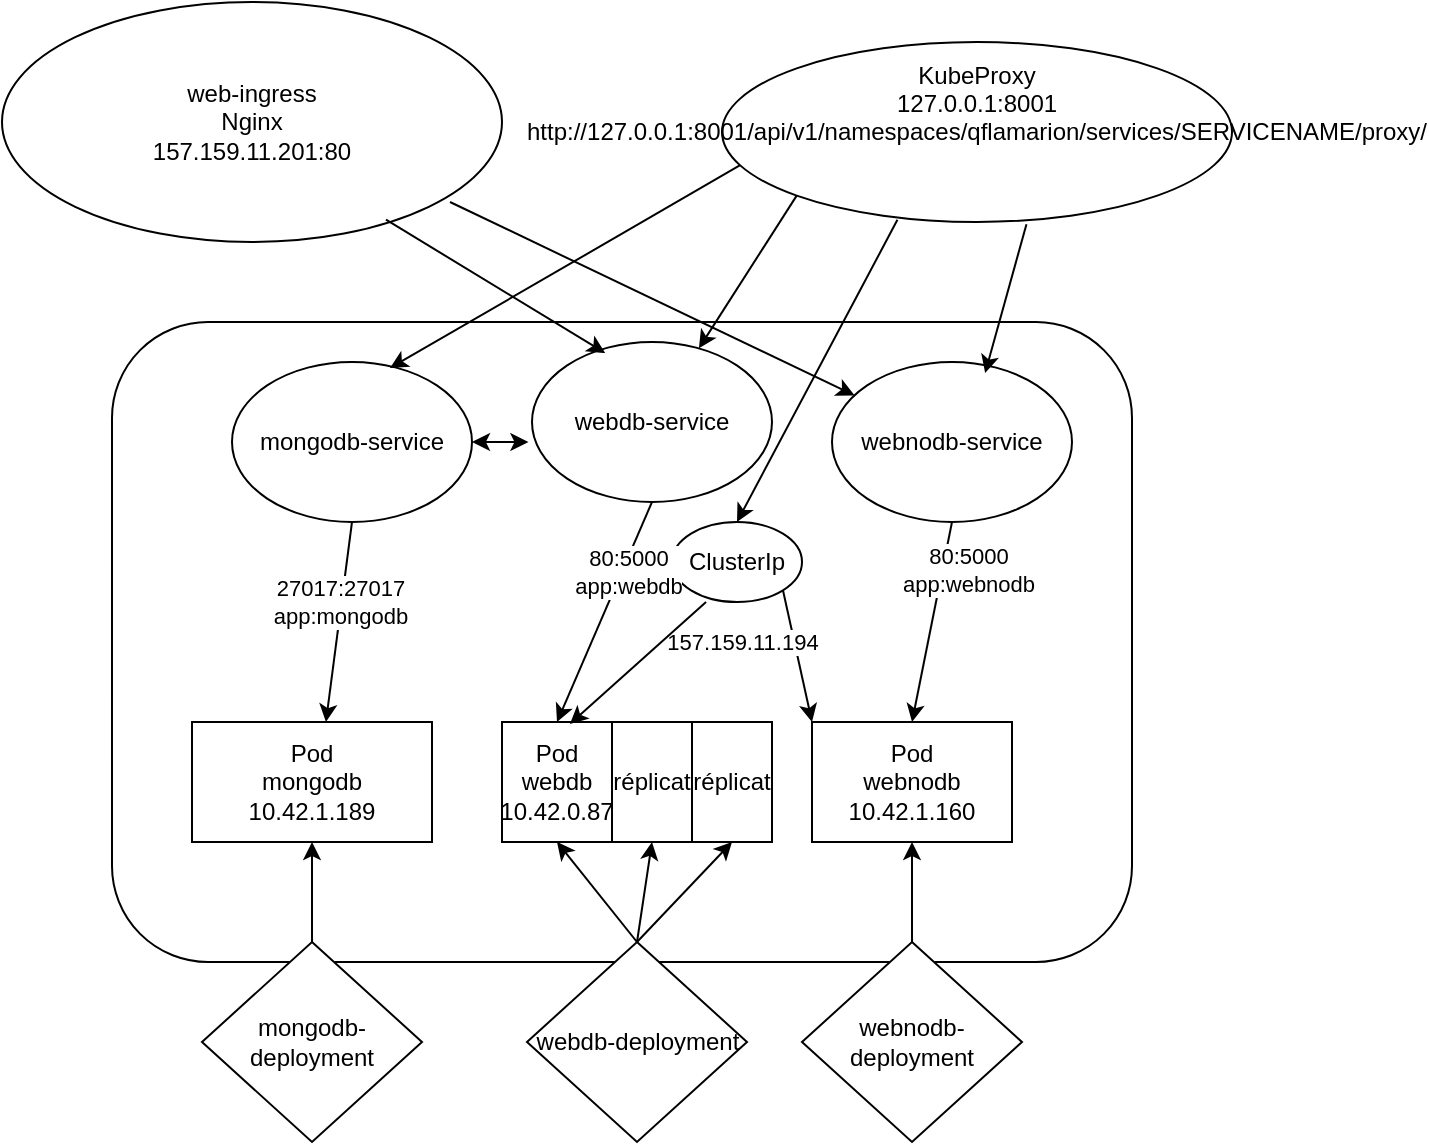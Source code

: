 <mxfile version="26.0.6">
  <diagram name="Page-1" id="Ng7Q-2SlkrUwkemAgdLi">
    <mxGraphModel dx="904" dy="1700" grid="1" gridSize="10" guides="1" tooltips="1" connect="1" arrows="1" fold="1" page="1" pageScale="1" pageWidth="827" pageHeight="1169" math="0" shadow="0">
      <root>
        <mxCell id="0" />
        <mxCell id="1" parent="0" />
        <mxCell id="VD-kIytu-Z_Okrrlx_6d-1" value="" style="rounded=1;whiteSpace=wrap;html=1;" parent="1" vertex="1">
          <mxGeometry x="140" y="90" width="510" height="320" as="geometry" />
        </mxCell>
        <mxCell id="VD-kIytu-Z_Okrrlx_6d-2" value="Pod&lt;br&gt;&lt;div&gt;webnodb&lt;/div&gt;&lt;div&gt;10.42.1.160&lt;br&gt;&lt;/div&gt;" style="rounded=0;whiteSpace=wrap;html=1;" parent="1" vertex="1">
          <mxGeometry x="490" y="290" width="100" height="60" as="geometry" />
        </mxCell>
        <mxCell id="VD-kIytu-Z_Okrrlx_6d-3" value="webnodb-service" style="ellipse;whiteSpace=wrap;html=1;" parent="1" vertex="1">
          <mxGeometry x="500" y="110" width="120" height="80" as="geometry" />
        </mxCell>
        <mxCell id="VD-kIytu-Z_Okrrlx_6d-4" value="" style="endArrow=classic;html=1;rounded=0;entryX=0.638;entryY=0.069;entryDx=0;entryDy=0;exitX=0.597;exitY=1.012;exitDx=0;exitDy=0;exitPerimeter=0;entryPerimeter=0;" parent="1" edge="1" target="VD-kIytu-Z_Okrrlx_6d-3" source="TxN6_Cn17-U4xd2DSOmq-1">
          <mxGeometry width="50" height="50" relative="1" as="geometry">
            <mxPoint x="390" y="-30" as="sourcePoint" />
            <mxPoint x="500" y="110" as="targetPoint" />
          </mxGeometry>
        </mxCell>
        <mxCell id="VD-kIytu-Z_Okrrlx_6d-6" value="" style="endArrow=classic;html=1;rounded=0;exitX=0.5;exitY=1;exitDx=0;exitDy=0;entryX=0.5;entryY=0;entryDx=0;entryDy=0;" parent="1" source="VD-kIytu-Z_Okrrlx_6d-3" target="VD-kIytu-Z_Okrrlx_6d-2" edge="1">
          <mxGeometry width="50" height="50" relative="1" as="geometry">
            <mxPoint x="390" y="280" as="sourcePoint" />
            <mxPoint x="440" y="230" as="targetPoint" />
          </mxGeometry>
        </mxCell>
        <mxCell id="VD-kIytu-Z_Okrrlx_6d-31" value="&lt;div&gt;80:5000&lt;/div&gt;&lt;div&gt;app:webnodb&lt;br&gt;&lt;/div&gt;" style="edgeLabel;html=1;align=center;verticalAlign=middle;resizable=0;points=[];" parent="VD-kIytu-Z_Okrrlx_6d-6" vertex="1" connectable="0">
          <mxGeometry x="-0.61" y="-1" relative="1" as="geometry">
            <mxPoint x="13" y="4" as="offset" />
          </mxGeometry>
        </mxCell>
        <mxCell id="VD-kIytu-Z_Okrrlx_6d-7" value="webnodb-deployment" style="rhombus;whiteSpace=wrap;html=1;" parent="1" vertex="1">
          <mxGeometry x="485" y="400" width="110" height="100" as="geometry" />
        </mxCell>
        <mxCell id="VD-kIytu-Z_Okrrlx_6d-8" value="" style="endArrow=classic;html=1;rounded=0;exitX=0.5;exitY=0;exitDx=0;exitDy=0;entryX=0.5;entryY=1;entryDx=0;entryDy=0;" parent="1" source="VD-kIytu-Z_Okrrlx_6d-7" target="VD-kIytu-Z_Okrrlx_6d-2" edge="1">
          <mxGeometry width="50" height="50" relative="1" as="geometry">
            <mxPoint x="390" y="280" as="sourcePoint" />
            <mxPoint x="440" y="230" as="targetPoint" />
          </mxGeometry>
        </mxCell>
        <mxCell id="VD-kIytu-Z_Okrrlx_6d-9" value="ClusterIp" style="ellipse;whiteSpace=wrap;html=1;" parent="1" vertex="1">
          <mxGeometry x="420" y="190" width="65" height="40" as="geometry" />
        </mxCell>
        <mxCell id="VD-kIytu-Z_Okrrlx_6d-12" value="" style="endArrow=classic;html=1;rounded=0;entryX=0;entryY=0;entryDx=0;entryDy=0;exitX=1;exitY=1;exitDx=0;exitDy=0;" parent="1" source="VD-kIytu-Z_Okrrlx_6d-9" target="VD-kIytu-Z_Okrrlx_6d-2" edge="1">
          <mxGeometry width="50" height="50" relative="1" as="geometry">
            <mxPoint x="390" y="280" as="sourcePoint" />
            <mxPoint x="440" y="230" as="targetPoint" />
          </mxGeometry>
        </mxCell>
        <mxCell id="VD-kIytu-Z_Okrrlx_6d-13" value="&lt;div&gt;157.159.11.194&lt;/div&gt;" style="edgeLabel;html=1;align=center;verticalAlign=middle;resizable=0;points=[];" parent="VD-kIytu-Z_Okrrlx_6d-12" vertex="1" connectable="0">
          <mxGeometry x="0.052" y="3" relative="1" as="geometry">
            <mxPoint x="-31" y="-8" as="offset" />
          </mxGeometry>
        </mxCell>
        <mxCell id="VD-kIytu-Z_Okrrlx_6d-14" value="Pod&lt;br&gt;&lt;div&gt;webdb&lt;/div&gt;&lt;div&gt;10.42.0.87&lt;/div&gt;" style="rounded=0;whiteSpace=wrap;html=1;" parent="1" vertex="1">
          <mxGeometry x="335" y="290" width="55" height="60" as="geometry" />
        </mxCell>
        <mxCell id="VD-kIytu-Z_Okrrlx_6d-15" value="Pod&lt;br&gt;&lt;div&gt;mongodb&lt;/div&gt;&lt;div&gt;10.42.1.189&lt;br&gt;&lt;/div&gt;" style="rounded=0;whiteSpace=wrap;html=1;" parent="1" vertex="1">
          <mxGeometry x="180" y="290" width="120" height="60" as="geometry" />
        </mxCell>
        <mxCell id="VD-kIytu-Z_Okrrlx_6d-16" value="webdb-deployment" style="rhombus;whiteSpace=wrap;html=1;" parent="1" vertex="1">
          <mxGeometry x="347.5" y="400" width="110" height="100" as="geometry" />
        </mxCell>
        <mxCell id="VD-kIytu-Z_Okrrlx_6d-17" value="mongodb-deployment" style="rhombus;whiteSpace=wrap;html=1;" parent="1" vertex="1">
          <mxGeometry x="185" y="400" width="110" height="100" as="geometry" />
        </mxCell>
        <mxCell id="VD-kIytu-Z_Okrrlx_6d-18" value="" style="endArrow=classic;html=1;rounded=0;exitX=0.5;exitY=0;exitDx=0;exitDy=0;entryX=0.5;entryY=1;entryDx=0;entryDy=0;" parent="1" source="VD-kIytu-Z_Okrrlx_6d-16" target="VD-kIytu-Z_Okrrlx_6d-14" edge="1">
          <mxGeometry width="50" height="50" relative="1" as="geometry">
            <mxPoint x="539" y="361" as="sourcePoint" />
            <mxPoint x="539" y="331" as="targetPoint" />
          </mxGeometry>
        </mxCell>
        <mxCell id="VD-kIytu-Z_Okrrlx_6d-19" value="" style="endArrow=classic;html=1;rounded=0;exitX=0.5;exitY=0;exitDx=0;exitDy=0;entryX=0.5;entryY=1;entryDx=0;entryDy=0;" parent="1" source="VD-kIytu-Z_Okrrlx_6d-17" target="VD-kIytu-Z_Okrrlx_6d-15" edge="1">
          <mxGeometry width="50" height="50" relative="1" as="geometry">
            <mxPoint x="405" y="370" as="sourcePoint" />
            <mxPoint x="405" y="340" as="targetPoint" />
          </mxGeometry>
        </mxCell>
        <mxCell id="VD-kIytu-Z_Okrrlx_6d-20" value="webdb-service" style="ellipse;whiteSpace=wrap;html=1;" parent="1" vertex="1">
          <mxGeometry x="350" y="100" width="120" height="80" as="geometry" />
        </mxCell>
        <mxCell id="VD-kIytu-Z_Okrrlx_6d-21" value="mongodb-service" style="ellipse;whiteSpace=wrap;html=1;" parent="1" vertex="1">
          <mxGeometry x="200" y="110" width="120" height="80" as="geometry" />
        </mxCell>
        <mxCell id="VD-kIytu-Z_Okrrlx_6d-22" value="" style="endArrow=classic;html=1;rounded=0;entryX=0.558;entryY=0;entryDx=0;entryDy=0;exitX=0.5;exitY=1;exitDx=0;exitDy=0;entryPerimeter=0;" parent="1" source="VD-kIytu-Z_Okrrlx_6d-21" target="VD-kIytu-Z_Okrrlx_6d-15" edge="1">
          <mxGeometry width="50" height="50" relative="1" as="geometry">
            <mxPoint x="530" y="190" as="sourcePoint" />
            <mxPoint x="560" y="280" as="targetPoint" />
          </mxGeometry>
        </mxCell>
        <mxCell id="VD-kIytu-Z_Okrrlx_6d-37" value="27017:27017&lt;br&gt;app:mongodb" style="edgeLabel;html=1;align=center;verticalAlign=middle;resizable=0;points=[];" parent="VD-kIytu-Z_Okrrlx_6d-22" vertex="1" connectable="0">
          <mxGeometry x="-0.197" y="-1" relative="1" as="geometry">
            <mxPoint as="offset" />
          </mxGeometry>
        </mxCell>
        <mxCell id="VD-kIytu-Z_Okrrlx_6d-23" value="" style="endArrow=classic;html=1;rounded=0;entryX=0.5;entryY=0;entryDx=0;entryDy=0;exitX=0.5;exitY=1;exitDx=0;exitDy=0;" parent="1" source="VD-kIytu-Z_Okrrlx_6d-20" target="VD-kIytu-Z_Okrrlx_6d-14" edge="1">
          <mxGeometry width="50" height="50" relative="1" as="geometry">
            <mxPoint x="255" y="190" as="sourcePoint" />
            <mxPoint x="257" y="280" as="targetPoint" />
          </mxGeometry>
        </mxCell>
        <mxCell id="VD-kIytu-Z_Okrrlx_6d-32" value="&lt;div&gt;80:5000&lt;/div&gt;&lt;div&gt;app:webdb&lt;br&gt;&lt;/div&gt;" style="edgeLabel;html=1;align=center;verticalAlign=middle;resizable=0;points=[];" parent="VD-kIytu-Z_Okrrlx_6d-23" vertex="1" connectable="0">
          <mxGeometry x="-0.394" y="2" relative="1" as="geometry">
            <mxPoint as="offset" />
          </mxGeometry>
        </mxCell>
        <mxCell id="VD-kIytu-Z_Okrrlx_6d-24" value="" style="endArrow=classic;html=1;rounded=0;entryX=0.617;entryY=0.017;entryDx=0;entryDy=0;exitX=0.262;exitY=1;exitDx=0;exitDy=0;entryPerimeter=0;exitPerimeter=0;" parent="1" source="VD-kIytu-Z_Okrrlx_6d-9" target="VD-kIytu-Z_Okrrlx_6d-14" edge="1">
          <mxGeometry width="50" height="50" relative="1" as="geometry">
            <mxPoint x="432" y="228" as="sourcePoint" />
            <mxPoint x="447" y="274" as="targetPoint" />
          </mxGeometry>
        </mxCell>
        <mxCell id="VD-kIytu-Z_Okrrlx_6d-28" value="" style="endArrow=classic;html=1;rounded=0;entryX=0.658;entryY=0.038;entryDx=0;entryDy=0;entryPerimeter=0;exitX=0.039;exitY=0.679;exitDx=0;exitDy=0;exitPerimeter=0;" parent="1" target="VD-kIytu-Z_Okrrlx_6d-21" edge="1" source="TxN6_Cn17-U4xd2DSOmq-1">
          <mxGeometry width="50" height="50" relative="1" as="geometry">
            <mxPoint x="390" y="-20" as="sourcePoint" />
            <mxPoint x="257" y="280" as="targetPoint" />
          </mxGeometry>
        </mxCell>
        <mxCell id="VD-kIytu-Z_Okrrlx_6d-29" value="" style="endArrow=classic;html=1;rounded=0;exitX=0;exitY=1;exitDx=0;exitDy=0;" parent="1" target="VD-kIytu-Z_Okrrlx_6d-20" edge="1" source="TxN6_Cn17-U4xd2DSOmq-1">
          <mxGeometry width="50" height="50" relative="1" as="geometry">
            <mxPoint x="390" y="-10" as="sourcePoint" />
            <mxPoint x="289" y="123" as="targetPoint" />
          </mxGeometry>
        </mxCell>
        <mxCell id="VD-kIytu-Z_Okrrlx_6d-33" value="réplicat" style="rounded=0;whiteSpace=wrap;html=1;" parent="1" vertex="1">
          <mxGeometry x="390" y="290" width="40" height="60" as="geometry" />
        </mxCell>
        <mxCell id="VD-kIytu-Z_Okrrlx_6d-34" value="réplicat" style="rounded=0;whiteSpace=wrap;html=1;" parent="1" vertex="1">
          <mxGeometry x="430" y="290" width="40" height="60" as="geometry" />
        </mxCell>
        <mxCell id="VD-kIytu-Z_Okrrlx_6d-35" value="" style="endArrow=classic;html=1;rounded=0;exitX=0.5;exitY=0;exitDx=0;exitDy=0;entryX=0.5;entryY=1;entryDx=0;entryDy=0;" parent="1" source="VD-kIytu-Z_Okrrlx_6d-16" target="VD-kIytu-Z_Okrrlx_6d-33" edge="1">
          <mxGeometry width="50" height="50" relative="1" as="geometry">
            <mxPoint x="405" y="370" as="sourcePoint" />
            <mxPoint x="373" y="340" as="targetPoint" />
          </mxGeometry>
        </mxCell>
        <mxCell id="VD-kIytu-Z_Okrrlx_6d-36" value="" style="endArrow=classic;html=1;rounded=0;exitX=0.5;exitY=0;exitDx=0;exitDy=0;entryX=0.5;entryY=1;entryDx=0;entryDy=0;" parent="1" source="VD-kIytu-Z_Okrrlx_6d-16" target="VD-kIytu-Z_Okrrlx_6d-34" edge="1">
          <mxGeometry width="50" height="50" relative="1" as="geometry">
            <mxPoint x="405" y="370" as="sourcePoint" />
            <mxPoint x="420" y="340" as="targetPoint" />
          </mxGeometry>
        </mxCell>
        <mxCell id="TxN6_Cn17-U4xd2DSOmq-1" value="&lt;div&gt;KubeProxy&lt;/div&gt;&lt;div&gt;&lt;div&gt;127.0.0.1:8001&lt;/div&gt;&lt;div&gt;http://127.0.0.1:8001/api/v1/namespaces/qflamarion/services/SERVICENAME/proxy/&lt;/div&gt;&lt;div&gt;&lt;br&gt;&lt;br&gt;&lt;/div&gt;&lt;/div&gt;" style="ellipse;whiteSpace=wrap;html=1;" vertex="1" parent="1">
          <mxGeometry x="445" y="-50" width="255" height="90" as="geometry" />
        </mxCell>
        <mxCell id="TxN6_Cn17-U4xd2DSOmq-2" value="" style="endArrow=classic;html=1;rounded=0;entryX=0.5;entryY=0;entryDx=0;entryDy=0;exitX=0.344;exitY=0.988;exitDx=0;exitDy=0;exitPerimeter=0;" edge="1" parent="1" source="TxN6_Cn17-U4xd2DSOmq-1" target="VD-kIytu-Z_Okrrlx_6d-9">
          <mxGeometry width="50" height="50" relative="1" as="geometry">
            <mxPoint x="480" y="42" as="sourcePoint" />
            <mxPoint x="480" y="20" as="targetPoint" />
          </mxGeometry>
        </mxCell>
        <mxCell id="TxN6_Cn17-U4xd2DSOmq-3" value="&lt;div&gt;web-ingress&lt;/div&gt;&lt;div&gt;Nginx&lt;/div&gt;&lt;div&gt;157.159.11.201:80&lt;br&gt;&lt;/div&gt;" style="ellipse;whiteSpace=wrap;html=1;" vertex="1" parent="1">
          <mxGeometry x="85" y="-70" width="250" height="120" as="geometry" />
        </mxCell>
        <mxCell id="TxN6_Cn17-U4xd2DSOmq-4" value="" style="endArrow=classic;html=1;rounded=0;" edge="1" parent="1" target="VD-kIytu-Z_Okrrlx_6d-3">
          <mxGeometry width="50" height="50" relative="1" as="geometry">
            <mxPoint x="309" y="30" as="sourcePoint" />
            <mxPoint x="490" y="110" as="targetPoint" />
          </mxGeometry>
        </mxCell>
        <mxCell id="TxN6_Cn17-U4xd2DSOmq-5" value="" style="endArrow=classic;html=1;rounded=0;exitX=0.768;exitY=0.907;exitDx=0;exitDy=0;exitPerimeter=0;entryX=0.305;entryY=0.069;entryDx=0;entryDy=0;entryPerimeter=0;" edge="1" parent="1" source="TxN6_Cn17-U4xd2DSOmq-3" target="VD-kIytu-Z_Okrrlx_6d-20">
          <mxGeometry width="50" height="50" relative="1" as="geometry">
            <mxPoint x="319" y="42" as="sourcePoint" />
            <mxPoint x="500" y="120" as="targetPoint" />
          </mxGeometry>
        </mxCell>
        <mxCell id="TxN6_Cn17-U4xd2DSOmq-6" value="" style="endArrow=classic;startArrow=classic;html=1;rounded=0;exitX=1;exitY=0.5;exitDx=0;exitDy=0;entryX=-0.015;entryY=0.625;entryDx=0;entryDy=0;entryPerimeter=0;" edge="1" parent="1" source="VD-kIytu-Z_Okrrlx_6d-21" target="VD-kIytu-Z_Okrrlx_6d-20">
          <mxGeometry width="50" height="50" relative="1" as="geometry">
            <mxPoint x="360" y="150" as="sourcePoint" />
            <mxPoint x="410" y="100" as="targetPoint" />
          </mxGeometry>
        </mxCell>
      </root>
    </mxGraphModel>
  </diagram>
</mxfile>
